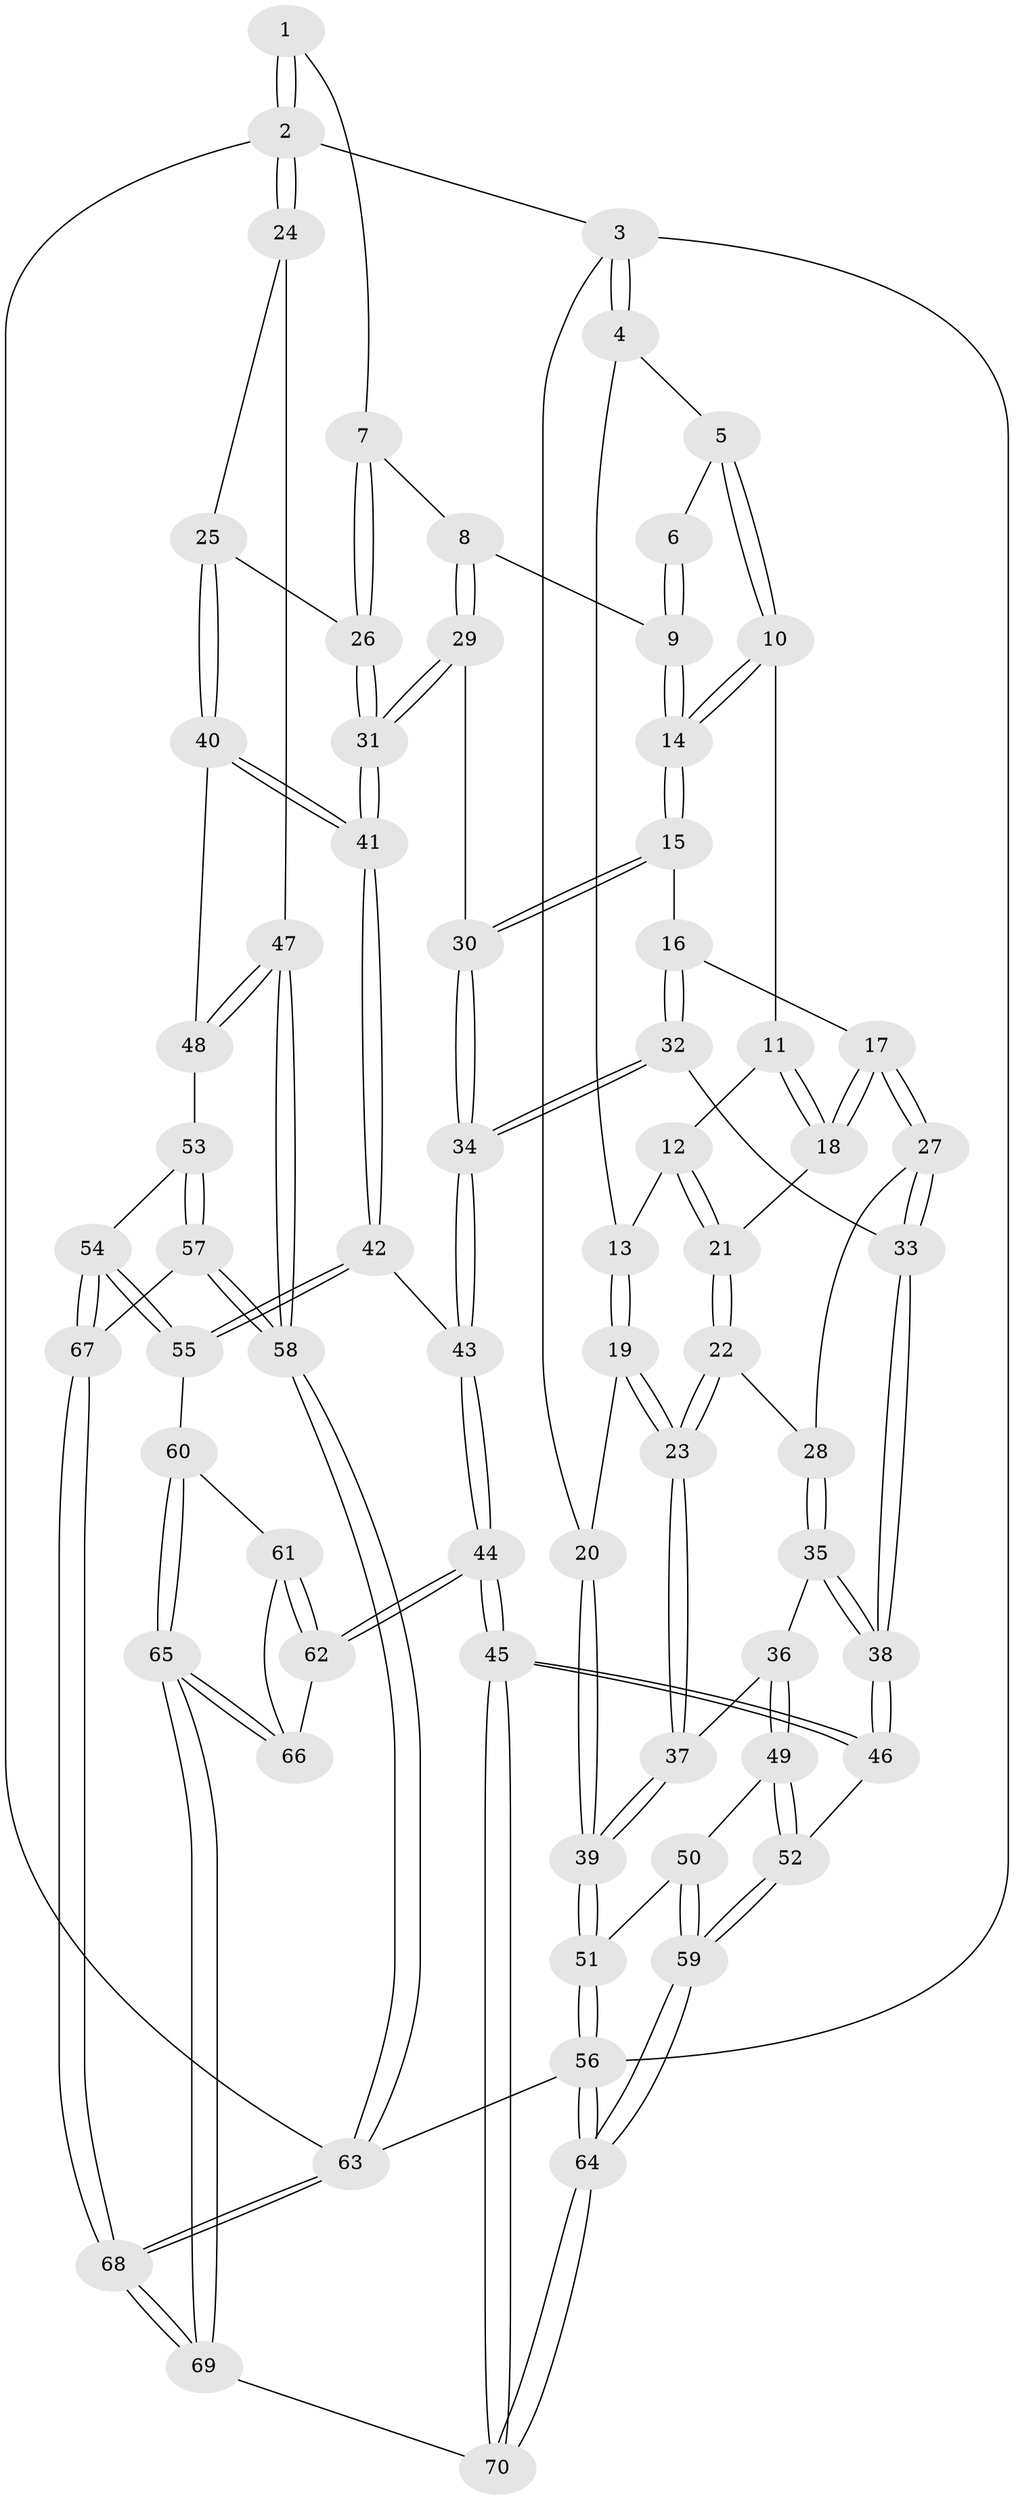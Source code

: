 // Generated by graph-tools (version 1.1) at 2025/11/02/27/25 16:11:57]
// undirected, 70 vertices, 172 edges
graph export_dot {
graph [start="1"]
  node [color=gray90,style=filled];
  1 [pos="+1+0"];
  2 [pos="+1+0"];
  3 [pos="+0+0"];
  4 [pos="+0.05263094845653054+0"];
  5 [pos="+0.36753281106418495+0"];
  6 [pos="+0.7792718969713682+0"];
  7 [pos="+0.8594207458028394+0.2366703438703006"];
  8 [pos="+0.7219546998629636+0.24368379176819974"];
  9 [pos="+0.6680733136810572+0.21618940980743923"];
  10 [pos="+0.41105710053668393+0.12153038057257931"];
  11 [pos="+0.3373534260854392+0.17704383977041344"];
  12 [pos="+0.2242404160771741+0.24796863941727068"];
  13 [pos="+0.20322527009253438+0.24669202897505885"];
  14 [pos="+0.5216526037913073+0.22839628356521333"];
  15 [pos="+0.49274947210730885+0.3725348752263834"];
  16 [pos="+0.41197735482599157+0.41331539788632915"];
  17 [pos="+0.4036394622891801+0.41531006264971143"];
  18 [pos="+0.33137972551825046+0.3537997420308112"];
  19 [pos="+0.10510901650444668+0.2574520125831159"];
  20 [pos="+0+0"];
  21 [pos="+0.24595283171590207+0.3350668695751207"];
  22 [pos="+0.2409401801445513+0.4242017230146815"];
  23 [pos="+0.0793888485027459+0.45907657136053936"];
  24 [pos="+1+0.3802360145029205"];
  25 [pos="+1+0.37550711705704526"];
  26 [pos="+0.9096224339287414+0.2803374783774533"];
  27 [pos="+0.332547386480114+0.4543012337238887"];
  28 [pos="+0.290565807450033+0.4617396076663419"];
  29 [pos="+0.7312831925295175+0.47562465783123176"];
  30 [pos="+0.5494358423427624+0.4645698867484524"];
  31 [pos="+0.7412298614074845+0.4860162136568239"];
  32 [pos="+0.4171942767833115+0.595435096223702"];
  33 [pos="+0.39483347134212127+0.597648113107727"];
  34 [pos="+0.5231294853472367+0.6176957856671413"];
  35 [pos="+0.2530080814128244+0.6017226088523975"];
  36 [pos="+0.2124634204881199+0.6072861123579196"];
  37 [pos="+0.02754792029894561+0.5232252407277236"];
  38 [pos="+0.3116655120974642+0.6379965271117061"];
  39 [pos="+0+0.5954467504211716"];
  40 [pos="+0.8226643972432256+0.5645870384610989"];
  41 [pos="+0.8042626153481987+0.5659318904597073"];
  42 [pos="+0.7032896908124322+0.6889405589254569"];
  43 [pos="+0.5784736226300163+0.7182972151407748"];
  44 [pos="+0.5009278692382683+0.8572118572829553"];
  45 [pos="+0.47550960134620845+0.8799549937350637"];
  46 [pos="+0.3452000381065023+0.8256902514657198"];
  47 [pos="+1+0.6351214516957758"];
  48 [pos="+0.8712064746253246+0.6094452155466628"];
  49 [pos="+0.160459817727113+0.7612013527253785"];
  50 [pos="+0.1084333938605025+0.7619011210348698"];
  51 [pos="+0+0.604188676524698"];
  52 [pos="+0.2706391642141395+0.8384435035788884"];
  53 [pos="+0.9246554559394858+0.7021973305308848"];
  54 [pos="+0.8619112863820239+0.8385471277869205"];
  55 [pos="+0.8158960768183297+0.8339634070106041"];
  56 [pos="+0+1"];
  57 [pos="+1+0.7773548236377018"];
  58 [pos="+1+0.7766785441483003"];
  59 [pos="+0.011168124369755538+1"];
  60 [pos="+0.8033286202822351+0.8496147296988606"];
  61 [pos="+0.7539654757605013+0.8695819664836266"];
  62 [pos="+0.5699269047907938+0.87580087206803"];
  63 [pos="+1+1"];
  64 [pos="+0+1"];
  65 [pos="+0.7620299021231327+1"];
  66 [pos="+0.6984815315510112+0.9405986248374202"];
  67 [pos="+0.8922763796182163+0.860042266832545"];
  68 [pos="+1+1"];
  69 [pos="+0.8051805849174576+1"];
  70 [pos="+0.47737690125361276+1"];
  1 -- 2;
  1 -- 2;
  1 -- 7;
  2 -- 3;
  2 -- 24;
  2 -- 24;
  2 -- 63;
  3 -- 4;
  3 -- 4;
  3 -- 20;
  3 -- 56;
  4 -- 5;
  4 -- 13;
  5 -- 6;
  5 -- 10;
  5 -- 10;
  6 -- 9;
  6 -- 9;
  7 -- 8;
  7 -- 26;
  7 -- 26;
  8 -- 9;
  8 -- 29;
  8 -- 29;
  9 -- 14;
  9 -- 14;
  10 -- 11;
  10 -- 14;
  10 -- 14;
  11 -- 12;
  11 -- 18;
  11 -- 18;
  12 -- 13;
  12 -- 21;
  12 -- 21;
  13 -- 19;
  13 -- 19;
  14 -- 15;
  14 -- 15;
  15 -- 16;
  15 -- 30;
  15 -- 30;
  16 -- 17;
  16 -- 32;
  16 -- 32;
  17 -- 18;
  17 -- 18;
  17 -- 27;
  17 -- 27;
  18 -- 21;
  19 -- 20;
  19 -- 23;
  19 -- 23;
  20 -- 39;
  20 -- 39;
  21 -- 22;
  21 -- 22;
  22 -- 23;
  22 -- 23;
  22 -- 28;
  23 -- 37;
  23 -- 37;
  24 -- 25;
  24 -- 47;
  25 -- 26;
  25 -- 40;
  25 -- 40;
  26 -- 31;
  26 -- 31;
  27 -- 28;
  27 -- 33;
  27 -- 33;
  28 -- 35;
  28 -- 35;
  29 -- 30;
  29 -- 31;
  29 -- 31;
  30 -- 34;
  30 -- 34;
  31 -- 41;
  31 -- 41;
  32 -- 33;
  32 -- 34;
  32 -- 34;
  33 -- 38;
  33 -- 38;
  34 -- 43;
  34 -- 43;
  35 -- 36;
  35 -- 38;
  35 -- 38;
  36 -- 37;
  36 -- 49;
  36 -- 49;
  37 -- 39;
  37 -- 39;
  38 -- 46;
  38 -- 46;
  39 -- 51;
  39 -- 51;
  40 -- 41;
  40 -- 41;
  40 -- 48;
  41 -- 42;
  41 -- 42;
  42 -- 43;
  42 -- 55;
  42 -- 55;
  43 -- 44;
  43 -- 44;
  44 -- 45;
  44 -- 45;
  44 -- 62;
  44 -- 62;
  45 -- 46;
  45 -- 46;
  45 -- 70;
  45 -- 70;
  46 -- 52;
  47 -- 48;
  47 -- 48;
  47 -- 58;
  47 -- 58;
  48 -- 53;
  49 -- 50;
  49 -- 52;
  49 -- 52;
  50 -- 51;
  50 -- 59;
  50 -- 59;
  51 -- 56;
  51 -- 56;
  52 -- 59;
  52 -- 59;
  53 -- 54;
  53 -- 57;
  53 -- 57;
  54 -- 55;
  54 -- 55;
  54 -- 67;
  54 -- 67;
  55 -- 60;
  56 -- 64;
  56 -- 64;
  56 -- 63;
  57 -- 58;
  57 -- 58;
  57 -- 67;
  58 -- 63;
  58 -- 63;
  59 -- 64;
  59 -- 64;
  60 -- 61;
  60 -- 65;
  60 -- 65;
  61 -- 62;
  61 -- 62;
  61 -- 66;
  62 -- 66;
  63 -- 68;
  63 -- 68;
  64 -- 70;
  64 -- 70;
  65 -- 66;
  65 -- 66;
  65 -- 69;
  65 -- 69;
  67 -- 68;
  67 -- 68;
  68 -- 69;
  68 -- 69;
  69 -- 70;
}
